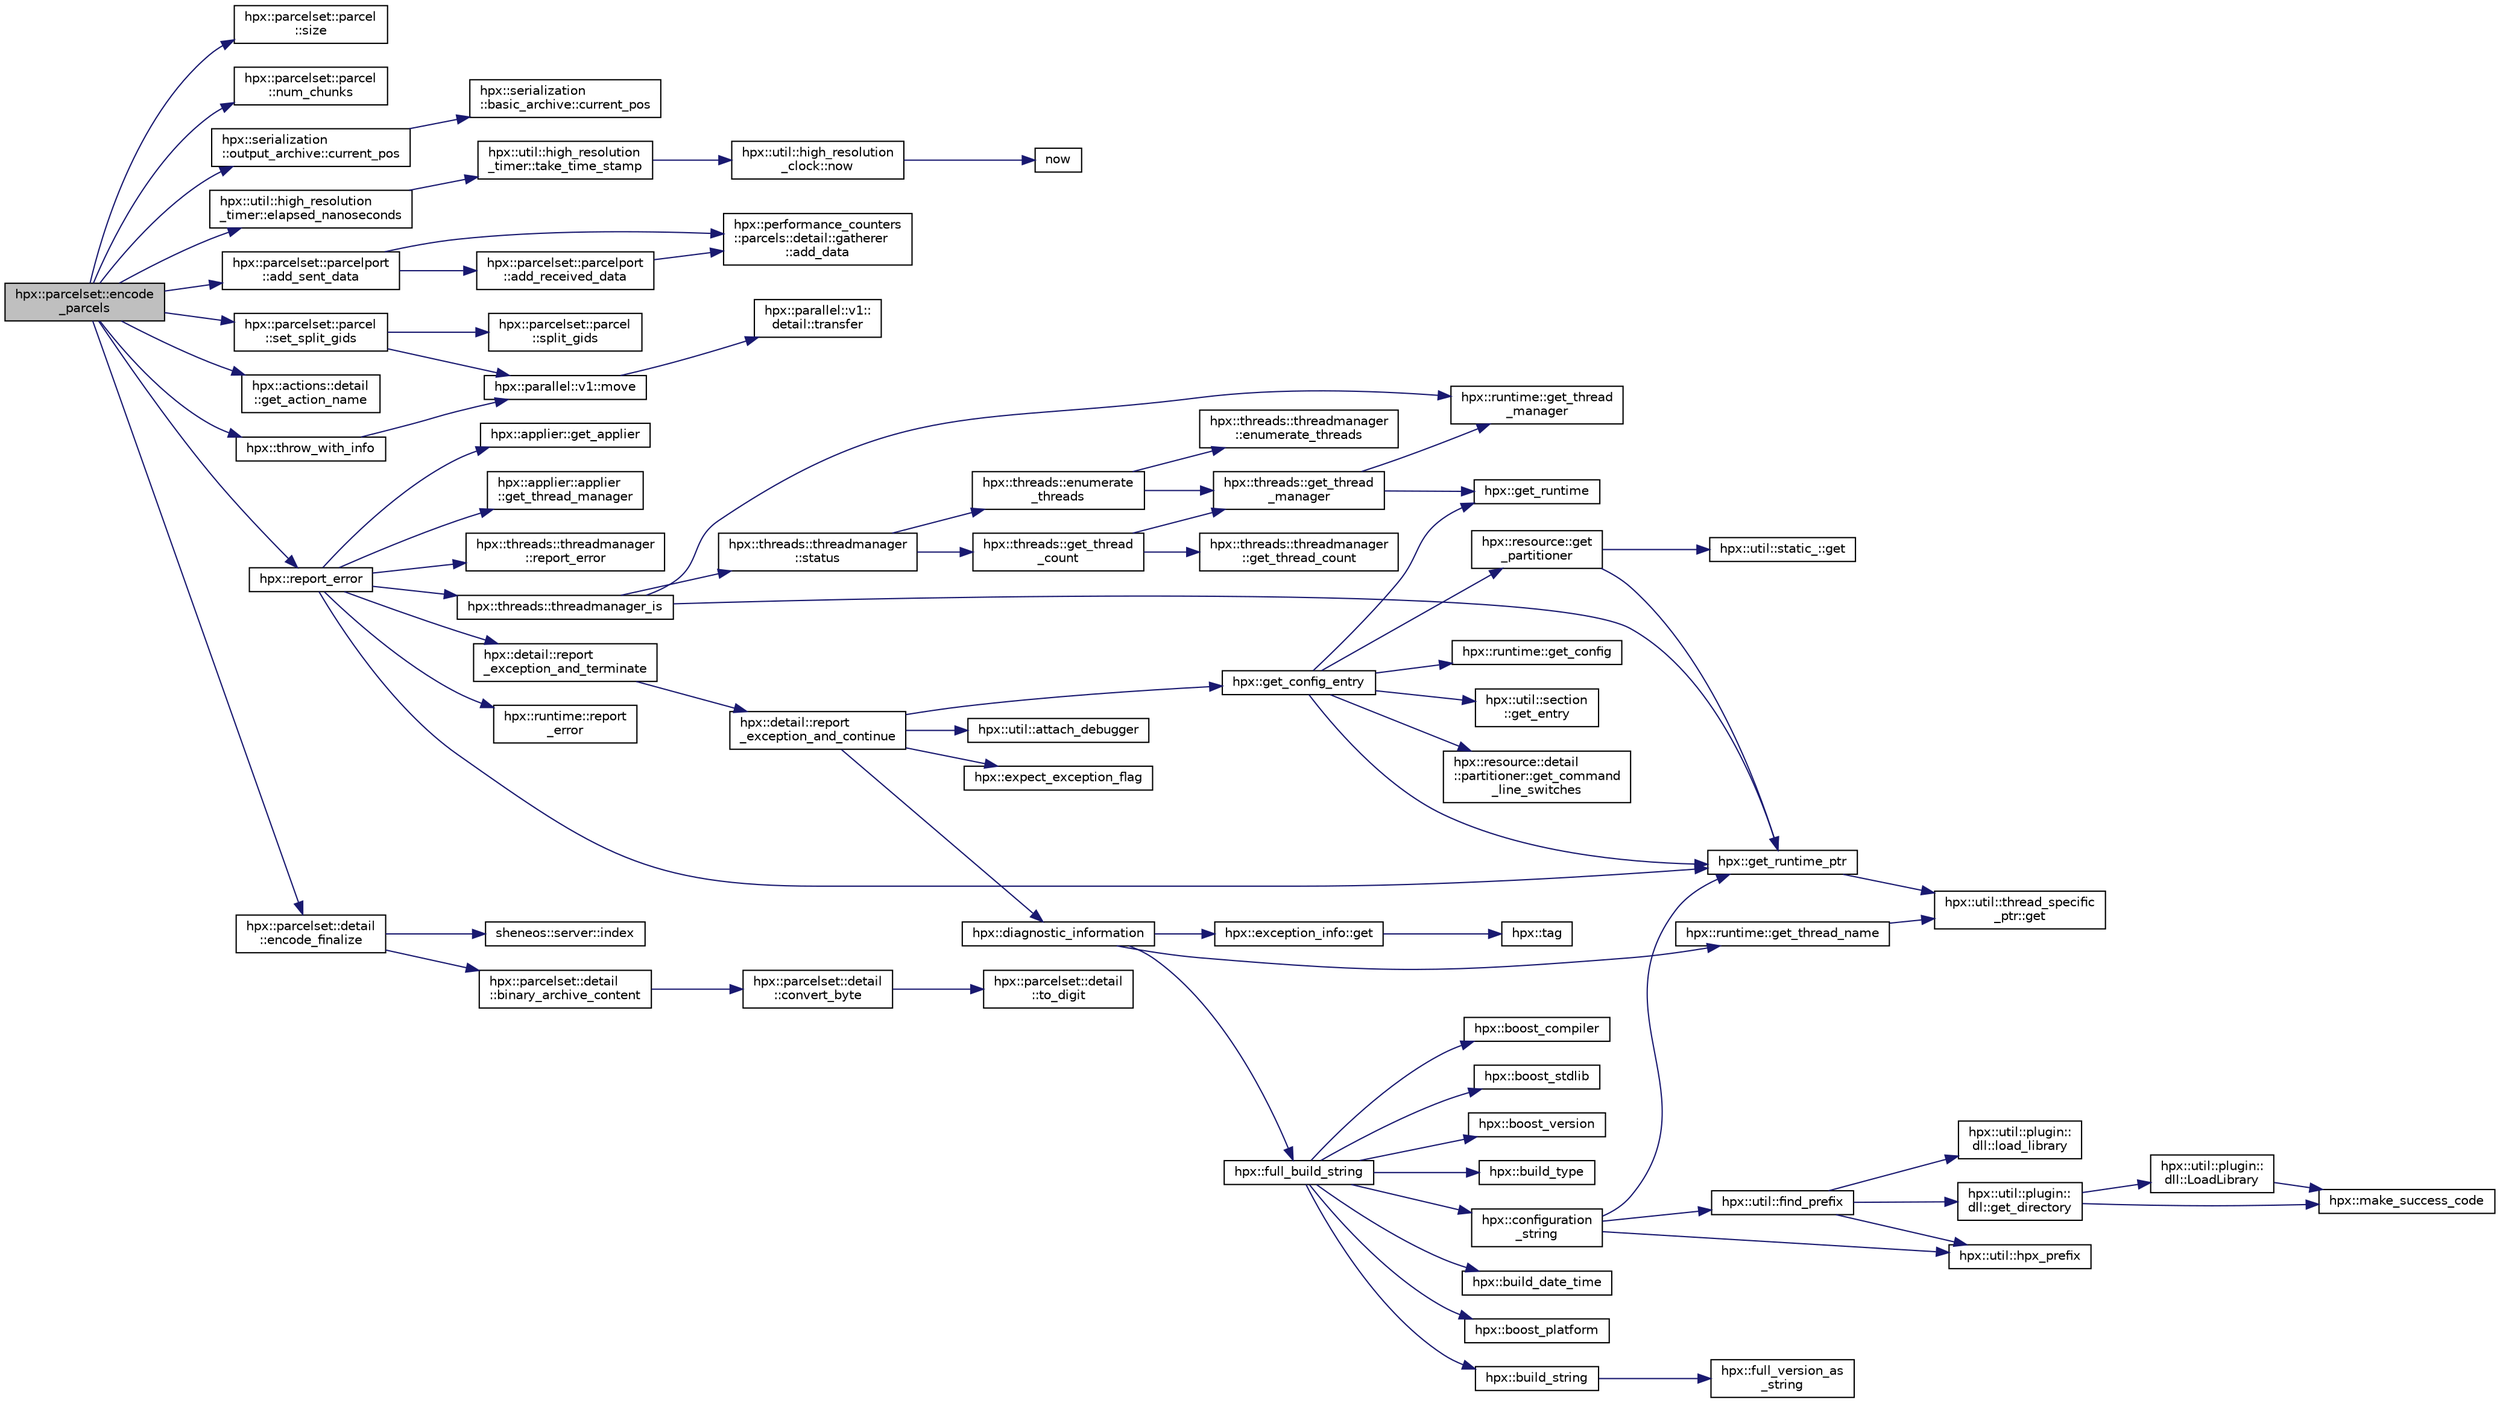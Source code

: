 digraph "hpx::parcelset::encode_parcels"
{
  edge [fontname="Helvetica",fontsize="10",labelfontname="Helvetica",labelfontsize="10"];
  node [fontname="Helvetica",fontsize="10",shape=record];
  rankdir="LR";
  Node766 [label="hpx::parcelset::encode\l_parcels",height=0.2,width=0.4,color="black", fillcolor="grey75", style="filled", fontcolor="black"];
  Node766 -> Node767 [color="midnightblue",fontsize="10",style="solid",fontname="Helvetica"];
  Node767 [label="hpx::parcelset::parcel\l::size",height=0.2,width=0.4,color="black", fillcolor="white", style="filled",URL="$d7/d11/classhpx_1_1parcelset_1_1parcel.html#ac4871c2d122ff4af231d98f00035d0fd"];
  Node766 -> Node768 [color="midnightblue",fontsize="10",style="solid",fontname="Helvetica"];
  Node768 [label="hpx::parcelset::parcel\l::num_chunks",height=0.2,width=0.4,color="black", fillcolor="white", style="filled",URL="$d7/d11/classhpx_1_1parcelset_1_1parcel.html#a79b85bc0b5fda67a7f51d191c3b44251"];
  Node766 -> Node769 [color="midnightblue",fontsize="10",style="solid",fontname="Helvetica"];
  Node769 [label="hpx::serialization\l::output_archive::current_pos",height=0.2,width=0.4,color="black", fillcolor="white", style="filled",URL="$d4/d01/structhpx_1_1serialization_1_1output__archive.html#a3ecd7c8e29c5553ca56a85991fc08d41"];
  Node769 -> Node770 [color="midnightblue",fontsize="10",style="solid",fontname="Helvetica"];
  Node770 [label="hpx::serialization\l::basic_archive::current_pos",height=0.2,width=0.4,color="black", fillcolor="white", style="filled",URL="$dc/d15/structhpx_1_1serialization_1_1basic__archive.html#a772b16c2864be63d640392a5a3def156"];
  Node766 -> Node771 [color="midnightblue",fontsize="10",style="solid",fontname="Helvetica"];
  Node771 [label="hpx::util::high_resolution\l_timer::elapsed_nanoseconds",height=0.2,width=0.4,color="black", fillcolor="white", style="filled",URL="$d6/d0f/classhpx_1_1util_1_1high__resolution__timer.html#ace92217d04bfb8f44f2acf7ab6156033"];
  Node771 -> Node772 [color="midnightblue",fontsize="10",style="solid",fontname="Helvetica"];
  Node772 [label="hpx::util::high_resolution\l_timer::take_time_stamp",height=0.2,width=0.4,color="black", fillcolor="white", style="filled",URL="$d6/d0f/classhpx_1_1util_1_1high__resolution__timer.html#abdc7f9511dd3bfe1c5da2c38fe295851"];
  Node772 -> Node773 [color="midnightblue",fontsize="10",style="solid",fontname="Helvetica"];
  Node773 [label="hpx::util::high_resolution\l_clock::now",height=0.2,width=0.4,color="black", fillcolor="white", style="filled",URL="$dd/d16/structhpx_1_1util_1_1high__resolution__clock.html#aaf1ff59c3ef8d3b70696fadb0a55842c"];
  Node773 -> Node774 [color="midnightblue",fontsize="10",style="solid",fontname="Helvetica"];
  Node774 [label="now",height=0.2,width=0.4,color="black", fillcolor="white", style="filled",URL="$de/db3/1d__stencil__1__omp_8cpp.html#a89e9667753dccfac455bd37a7a3a7b16"];
  Node766 -> Node775 [color="midnightblue",fontsize="10",style="solid",fontname="Helvetica"];
  Node775 [label="hpx::parcelset::parcel\l::set_split_gids",height=0.2,width=0.4,color="black", fillcolor="white", style="filled",URL="$d7/d11/classhpx_1_1parcelset_1_1parcel.html#aec841e7d0c8ed0a71b54c07971f3a3f0"];
  Node775 -> Node776 [color="midnightblue",fontsize="10",style="solid",fontname="Helvetica"];
  Node776 [label="hpx::parallel::v1::move",height=0.2,width=0.4,color="black", fillcolor="white", style="filled",URL="$db/db9/namespacehpx_1_1parallel_1_1v1.html#aa7c4ede081ce786c9d1eb1adff495cfc"];
  Node776 -> Node777 [color="midnightblue",fontsize="10",style="solid",fontname="Helvetica"];
  Node777 [label="hpx::parallel::v1::\ldetail::transfer",height=0.2,width=0.4,color="black", fillcolor="white", style="filled",URL="$d2/ddd/namespacehpx_1_1parallel_1_1v1_1_1detail.html#ab1b56a05e1885ca7cc7ffa1804dd2f3c"];
  Node775 -> Node778 [color="midnightblue",fontsize="10",style="solid",fontname="Helvetica"];
  Node778 [label="hpx::parcelset::parcel\l::split_gids",height=0.2,width=0.4,color="black", fillcolor="white", style="filled",URL="$d7/d11/classhpx_1_1parcelset_1_1parcel.html#a44b153d3a988d05a428ba1fa9b9e7e5f"];
  Node766 -> Node779 [color="midnightblue",fontsize="10",style="solid",fontname="Helvetica"];
  Node779 [label="hpx::parcelset::parcelport\l::add_sent_data",height=0.2,width=0.4,color="black", fillcolor="white", style="filled",URL="$d9/d67/classhpx_1_1parcelset_1_1parcelport.html#a01b51f950b3e8a7f097a258e27671196"];
  Node779 -> Node780 [color="midnightblue",fontsize="10",style="solid",fontname="Helvetica"];
  Node780 [label="hpx::performance_counters\l::parcels::detail::gatherer\l::add_data",height=0.2,width=0.4,color="black", fillcolor="white", style="filled",URL="$de/db4/classhpx_1_1performance__counters_1_1parcels_1_1detail_1_1gatherer.html#a1df2c14406fbb3947522cac39dee374b"];
  Node779 -> Node781 [color="midnightblue",fontsize="10",style="solid",fontname="Helvetica"];
  Node781 [label="hpx::parcelset::parcelport\l::add_received_data",height=0.2,width=0.4,color="black", fillcolor="white", style="filled",URL="$d9/d67/classhpx_1_1parcelset_1_1parcelport.html#a107c14d37d40c8b5aa8a5739139fae92",tooltip="Update performance counter data. "];
  Node781 -> Node780 [color="midnightblue",fontsize="10",style="solid",fontname="Helvetica"];
  Node766 -> Node782 [color="midnightblue",fontsize="10",style="solid",fontname="Helvetica"];
  Node782 [label="hpx::actions::detail\l::get_action_name",height=0.2,width=0.4,color="black", fillcolor="white", style="filled",URL="$df/d7f/namespacehpx_1_1actions_1_1detail.html#aa6b8a4888efa08d20516689fa067e5ac"];
  Node766 -> Node783 [color="midnightblue",fontsize="10",style="solid",fontname="Helvetica"];
  Node783 [label="hpx::report_error",height=0.2,width=0.4,color="black", fillcolor="white", style="filled",URL="$d8/d83/namespacehpx.html#ad3a47f9cb15f1800be181e4f249a0ede",tooltip="The function report_error reports the given exception to the console. "];
  Node783 -> Node784 [color="midnightblue",fontsize="10",style="solid",fontname="Helvetica"];
  Node784 [label="hpx::threads::threadmanager_is",height=0.2,width=0.4,color="black", fillcolor="white", style="filled",URL="$d7/d28/namespacehpx_1_1threads.html#a79ebd37a6bd090d20a14cc85df4b6f73"];
  Node784 -> Node785 [color="midnightblue",fontsize="10",style="solid",fontname="Helvetica"];
  Node785 [label="hpx::get_runtime_ptr",height=0.2,width=0.4,color="black", fillcolor="white", style="filled",URL="$d8/d83/namespacehpx.html#af29daf2bb3e01b4d6495a1742b6cce64"];
  Node785 -> Node786 [color="midnightblue",fontsize="10",style="solid",fontname="Helvetica"];
  Node786 [label="hpx::util::thread_specific\l_ptr::get",height=0.2,width=0.4,color="black", fillcolor="white", style="filled",URL="$d4/d4c/structhpx_1_1util_1_1thread__specific__ptr.html#a3b27d8520710478aa41d1f74206bdba9"];
  Node784 -> Node787 [color="midnightblue",fontsize="10",style="solid",fontname="Helvetica"];
  Node787 [label="hpx::runtime::get_thread\l_manager",height=0.2,width=0.4,color="black", fillcolor="white", style="filled",URL="$d0/d7b/classhpx_1_1runtime.html#a865b12d57fcd44a8d3dda3e35414f563"];
  Node784 -> Node788 [color="midnightblue",fontsize="10",style="solid",fontname="Helvetica"];
  Node788 [label="hpx::threads::threadmanager\l::status",height=0.2,width=0.4,color="black", fillcolor="white", style="filled",URL="$d5/daa/classhpx_1_1threads_1_1threadmanager.html#ad356526186c9d3ebfd1677bea135141c",tooltip="Return whether the thread manager is still running This returns the \"minimal state\", i.e. the state of the least advanced thread pool. "];
  Node788 -> Node789 [color="midnightblue",fontsize="10",style="solid",fontname="Helvetica"];
  Node789 [label="hpx::threads::get_thread\l_count",height=0.2,width=0.4,color="black", fillcolor="white", style="filled",URL="$d7/d28/namespacehpx_1_1threads.html#ae2b675b9517381442c7201c041033680"];
  Node789 -> Node790 [color="midnightblue",fontsize="10",style="solid",fontname="Helvetica"];
  Node790 [label="hpx::threads::get_thread\l_manager",height=0.2,width=0.4,color="black", fillcolor="white", style="filled",URL="$d7/d28/namespacehpx_1_1threads.html#a076973c3a53beadde7d967e22c4f6cce"];
  Node790 -> Node791 [color="midnightblue",fontsize="10",style="solid",fontname="Helvetica"];
  Node791 [label="hpx::get_runtime",height=0.2,width=0.4,color="black", fillcolor="white", style="filled",URL="$d8/d83/namespacehpx.html#aef902cc6c7dd3b9fbadf34d1e850a070"];
  Node790 -> Node787 [color="midnightblue",fontsize="10",style="solid",fontname="Helvetica"];
  Node789 -> Node792 [color="midnightblue",fontsize="10",style="solid",fontname="Helvetica"];
  Node792 [label="hpx::threads::threadmanager\l::get_thread_count",height=0.2,width=0.4,color="black", fillcolor="white", style="filled",URL="$d5/daa/classhpx_1_1threads_1_1threadmanager.html#a99c0004e6ed0e91a033720b7f52ab5b8",tooltip="return the number of HPX-threads with the given state "];
  Node788 -> Node793 [color="midnightblue",fontsize="10",style="solid",fontname="Helvetica"];
  Node793 [label="hpx::threads::enumerate\l_threads",height=0.2,width=0.4,color="black", fillcolor="white", style="filled",URL="$d7/d28/namespacehpx_1_1threads.html#a5dd2cea272f81a19d4f61470851a29cf"];
  Node793 -> Node790 [color="midnightblue",fontsize="10",style="solid",fontname="Helvetica"];
  Node793 -> Node794 [color="midnightblue",fontsize="10",style="solid",fontname="Helvetica"];
  Node794 [label="hpx::threads::threadmanager\l::enumerate_threads",height=0.2,width=0.4,color="black", fillcolor="white", style="filled",URL="$d5/daa/classhpx_1_1threads_1_1threadmanager.html#a8cdd7f11e2411b7943e10fb628aab40a"];
  Node783 -> Node785 [color="midnightblue",fontsize="10",style="solid",fontname="Helvetica"];
  Node783 -> Node795 [color="midnightblue",fontsize="10",style="solid",fontname="Helvetica"];
  Node795 [label="hpx::runtime::report\l_error",height=0.2,width=0.4,color="black", fillcolor="white", style="filled",URL="$d0/d7b/classhpx_1_1runtime.html#a4145758864f4163a0dae50f0943a299a"];
  Node783 -> Node796 [color="midnightblue",fontsize="10",style="solid",fontname="Helvetica"];
  Node796 [label="hpx::detail::report\l_exception_and_terminate",height=0.2,width=0.4,color="black", fillcolor="white", style="filled",URL="$d5/dbe/namespacehpx_1_1detail.html#a9a5760040a99bb3999e3b3ab7568c2bd"];
  Node796 -> Node797 [color="midnightblue",fontsize="10",style="solid",fontname="Helvetica"];
  Node797 [label="hpx::detail::report\l_exception_and_continue",height=0.2,width=0.4,color="black", fillcolor="white", style="filled",URL="$d5/dbe/namespacehpx_1_1detail.html#ab7d43ed0cea021534098b96531ccccd4"];
  Node797 -> Node798 [color="midnightblue",fontsize="10",style="solid",fontname="Helvetica"];
  Node798 [label="hpx::expect_exception_flag",height=0.2,width=0.4,color="black", fillcolor="white", style="filled",URL="$d8/d83/namespacehpx.html#ab67c753a0a830fd90332e88a18377f90"];
  Node797 -> Node799 [color="midnightblue",fontsize="10",style="solid",fontname="Helvetica"];
  Node799 [label="hpx::get_config_entry",height=0.2,width=0.4,color="black", fillcolor="white", style="filled",URL="$d8/d83/namespacehpx.html#a097240e6744bc8905f708932da401835",tooltip="Retrieve the string value of a configuration entry given by key. "];
  Node799 -> Node785 [color="midnightblue",fontsize="10",style="solid",fontname="Helvetica"];
  Node799 -> Node791 [color="midnightblue",fontsize="10",style="solid",fontname="Helvetica"];
  Node799 -> Node800 [color="midnightblue",fontsize="10",style="solid",fontname="Helvetica"];
  Node800 [label="hpx::runtime::get_config",height=0.2,width=0.4,color="black", fillcolor="white", style="filled",URL="$d0/d7b/classhpx_1_1runtime.html#a0bfe0241e54b1fe1dd4ec181d944de43",tooltip="access configuration information "];
  Node799 -> Node801 [color="midnightblue",fontsize="10",style="solid",fontname="Helvetica"];
  Node801 [label="hpx::util::section\l::get_entry",height=0.2,width=0.4,color="black", fillcolor="white", style="filled",URL="$dd/de4/classhpx_1_1util_1_1section.html#a02ac2ca2a4490347405dec03df46af88"];
  Node799 -> Node802 [color="midnightblue",fontsize="10",style="solid",fontname="Helvetica"];
  Node802 [label="hpx::resource::get\l_partitioner",height=0.2,width=0.4,color="black", fillcolor="white", style="filled",URL="$dd/da5/namespacehpx_1_1resource.html#af91354c369d9a22a00581d6b6da7d0ee"];
  Node802 -> Node803 [color="midnightblue",fontsize="10",style="solid",fontname="Helvetica"];
  Node803 [label="hpx::util::static_::get",height=0.2,width=0.4,color="black", fillcolor="white", style="filled",URL="$d3/dbb/structhpx_1_1util_1_1static__.html#a2967c633948a3bf17a3b5405ef5a8318"];
  Node802 -> Node785 [color="midnightblue",fontsize="10",style="solid",fontname="Helvetica"];
  Node799 -> Node804 [color="midnightblue",fontsize="10",style="solid",fontname="Helvetica"];
  Node804 [label="hpx::resource::detail\l::partitioner::get_command\l_line_switches",height=0.2,width=0.4,color="black", fillcolor="white", style="filled",URL="$d0/dab/classhpx_1_1resource_1_1detail_1_1partitioner.html#a16fe01dd59b2c89bd556788b5713522e"];
  Node797 -> Node805 [color="midnightblue",fontsize="10",style="solid",fontname="Helvetica"];
  Node805 [label="hpx::util::attach_debugger",height=0.2,width=0.4,color="black", fillcolor="white", style="filled",URL="$df/dad/namespacehpx_1_1util.html#a4d53a5f5c04d022a87d71b19af5d14f3"];
  Node797 -> Node806 [color="midnightblue",fontsize="10",style="solid",fontname="Helvetica"];
  Node806 [label="hpx::diagnostic_information",height=0.2,width=0.4,color="black", fillcolor="white", style="filled",URL="$d8/d83/namespacehpx.html#af59d165ab289edc23121bae716d73b81",tooltip="Extract the diagnostic information embedded in the given exception and return a string holding a form..."];
  Node806 -> Node807 [color="midnightblue",fontsize="10",style="solid",fontname="Helvetica"];
  Node807 [label="hpx::exception_info::get",height=0.2,width=0.4,color="black", fillcolor="white", style="filled",URL="$d9/dd9/classhpx_1_1exception__info.html#a5185a3dd356feafdff056cc4004d15b4"];
  Node807 -> Node808 [color="midnightblue",fontsize="10",style="solid",fontname="Helvetica"];
  Node808 [label="hpx::tag",height=0.2,width=0.4,color="black", fillcolor="white", style="filled",URL="$d8/d83/namespacehpx.html#ab8a2c6d15512607b77dc35c2cbffbd24"];
  Node806 -> Node809 [color="midnightblue",fontsize="10",style="solid",fontname="Helvetica"];
  Node809 [label="hpx::runtime::get_thread_name",height=0.2,width=0.4,color="black", fillcolor="white", style="filled",URL="$d0/d7b/classhpx_1_1runtime.html#adeb6fca03ce5ab9019872891481aa31f",tooltip="Return the name of the calling thread. "];
  Node809 -> Node786 [color="midnightblue",fontsize="10",style="solid",fontname="Helvetica"];
  Node806 -> Node810 [color="midnightblue",fontsize="10",style="solid",fontname="Helvetica"];
  Node810 [label="hpx::full_build_string",height=0.2,width=0.4,color="black", fillcolor="white", style="filled",URL="$d8/d83/namespacehpx.html#a6356ac723faa377908f86f070bd8af50"];
  Node810 -> Node811 [color="midnightblue",fontsize="10",style="solid",fontname="Helvetica"];
  Node811 [label="hpx::configuration\l_string",height=0.2,width=0.4,color="black", fillcolor="white", style="filled",URL="$d8/d83/namespacehpx.html#a314bf4bb346f74f65dbeda6dd5c5c82f"];
  Node811 -> Node785 [color="midnightblue",fontsize="10",style="solid",fontname="Helvetica"];
  Node811 -> Node812 [color="midnightblue",fontsize="10",style="solid",fontname="Helvetica"];
  Node812 [label="hpx::util::hpx_prefix",height=0.2,width=0.4,color="black", fillcolor="white", style="filled",URL="$df/dad/namespacehpx_1_1util.html#aab21c18980f75f3cc7bd7b755bdbdc6b"];
  Node811 -> Node813 [color="midnightblue",fontsize="10",style="solid",fontname="Helvetica"];
  Node813 [label="hpx::util::find_prefix",height=0.2,width=0.4,color="black", fillcolor="white", style="filled",URL="$df/dad/namespacehpx_1_1util.html#a79cab38371db8f11ae36b86fce3cab5c"];
  Node813 -> Node814 [color="midnightblue",fontsize="10",style="solid",fontname="Helvetica"];
  Node814 [label="hpx::util::plugin::\ldll::load_library",height=0.2,width=0.4,color="black", fillcolor="white", style="filled",URL="$d0/dc3/classhpx_1_1util_1_1plugin_1_1dll.html#a38f20564e139edb102c6700703d2fa4f"];
  Node813 -> Node812 [color="midnightblue",fontsize="10",style="solid",fontname="Helvetica"];
  Node813 -> Node815 [color="midnightblue",fontsize="10",style="solid",fontname="Helvetica"];
  Node815 [label="hpx::util::plugin::\ldll::get_directory",height=0.2,width=0.4,color="black", fillcolor="white", style="filled",URL="$d0/dc3/classhpx_1_1util_1_1plugin_1_1dll.html#a4008f67f9ed808f4edd267ba01e3bbd5"];
  Node815 -> Node816 [color="midnightblue",fontsize="10",style="solid",fontname="Helvetica"];
  Node816 [label="hpx::util::plugin::\ldll::LoadLibrary",height=0.2,width=0.4,color="black", fillcolor="white", style="filled",URL="$d0/dc3/classhpx_1_1util_1_1plugin_1_1dll.html#a7f2cf014cade358a70fa428a998c3cd1"];
  Node816 -> Node817 [color="midnightblue",fontsize="10",style="solid",fontname="Helvetica"];
  Node817 [label="hpx::make_success_code",height=0.2,width=0.4,color="black", fillcolor="white", style="filled",URL="$d8/d83/namespacehpx.html#a0e8512a8f49e2a6c8185061181419d8f",tooltip="Returns error_code(hpx::success, \"success\", mode). "];
  Node815 -> Node817 [color="midnightblue",fontsize="10",style="solid",fontname="Helvetica"];
  Node810 -> Node818 [color="midnightblue",fontsize="10",style="solid",fontname="Helvetica"];
  Node818 [label="hpx::build_string",height=0.2,width=0.4,color="black", fillcolor="white", style="filled",URL="$d8/d83/namespacehpx.html#adc82209c87d55433ff5604a6fb19ca66"];
  Node818 -> Node819 [color="midnightblue",fontsize="10",style="solid",fontname="Helvetica"];
  Node819 [label="hpx::full_version_as\l_string",height=0.2,width=0.4,color="black", fillcolor="white", style="filled",URL="$d8/d83/namespacehpx.html#a0f891c85c7320001d235de4e5aba5fc3"];
  Node810 -> Node820 [color="midnightblue",fontsize="10",style="solid",fontname="Helvetica"];
  Node820 [label="hpx::boost_version",height=0.2,width=0.4,color="black", fillcolor="white", style="filled",URL="$d8/d83/namespacehpx.html#ab474bf184fe10b2f332fc14bd65c3dae"];
  Node810 -> Node821 [color="midnightblue",fontsize="10",style="solid",fontname="Helvetica"];
  Node821 [label="hpx::build_type",height=0.2,width=0.4,color="black", fillcolor="white", style="filled",URL="$d8/d83/namespacehpx.html#af7c29c62225ed585c36fbc9be38fffc0"];
  Node810 -> Node822 [color="midnightblue",fontsize="10",style="solid",fontname="Helvetica"];
  Node822 [label="hpx::build_date_time",height=0.2,width=0.4,color="black", fillcolor="white", style="filled",URL="$d8/d83/namespacehpx.html#abd3055ab7d4d58175fd6ac1512cdceec"];
  Node810 -> Node823 [color="midnightblue",fontsize="10",style="solid",fontname="Helvetica"];
  Node823 [label="hpx::boost_platform",height=0.2,width=0.4,color="black", fillcolor="white", style="filled",URL="$d8/d83/namespacehpx.html#aa1a48fe103a0bee246d73f3154523a41"];
  Node810 -> Node824 [color="midnightblue",fontsize="10",style="solid",fontname="Helvetica"];
  Node824 [label="hpx::boost_compiler",height=0.2,width=0.4,color="black", fillcolor="white", style="filled",URL="$d8/d83/namespacehpx.html#a110962f40d87fc05942376350a09ce84"];
  Node810 -> Node825 [color="midnightblue",fontsize="10",style="solid",fontname="Helvetica"];
  Node825 [label="hpx::boost_stdlib",height=0.2,width=0.4,color="black", fillcolor="white", style="filled",URL="$d8/d83/namespacehpx.html#ad9c2b7309f491f001945f8633b99a538"];
  Node783 -> Node826 [color="midnightblue",fontsize="10",style="solid",fontname="Helvetica"];
  Node826 [label="hpx::applier::get_applier",height=0.2,width=0.4,color="black", fillcolor="white", style="filled",URL="$d8/dcb/namespacehpx_1_1applier.html#aba1147ab54a476403b37f20a39b1e239"];
  Node783 -> Node827 [color="midnightblue",fontsize="10",style="solid",fontname="Helvetica"];
  Node827 [label="hpx::applier::applier\l::get_thread_manager",height=0.2,width=0.4,color="black", fillcolor="white", style="filled",URL="$da/dcb/classhpx_1_1applier_1_1applier.html#acc36d583973701e573be39da97bba866",tooltip="Access the thread-manager instance associated with this applier. "];
  Node783 -> Node828 [color="midnightblue",fontsize="10",style="solid",fontname="Helvetica"];
  Node828 [label="hpx::threads::threadmanager\l::report_error",height=0.2,width=0.4,color="black", fillcolor="white", style="filled",URL="$d5/daa/classhpx_1_1threads_1_1threadmanager.html#a5a58356c968bebc3aafc1276b5ca8ff2",tooltip="API functions forwarding to notification policy. "];
  Node766 -> Node829 [color="midnightblue",fontsize="10",style="solid",fontname="Helvetica"];
  Node829 [label="hpx::throw_with_info",height=0.2,width=0.4,color="black", fillcolor="white", style="filled",URL="$d8/d83/namespacehpx.html#a5b4114afa3b2621be9c2581392931950"];
  Node829 -> Node776 [color="midnightblue",fontsize="10",style="solid",fontname="Helvetica"];
  Node766 -> Node830 [color="midnightblue",fontsize="10",style="solid",fontname="Helvetica"];
  Node830 [label="hpx::parcelset::detail\l::encode_finalize",height=0.2,width=0.4,color="black", fillcolor="white", style="filled",URL="$dc/d4e/namespacehpx_1_1parcelset_1_1detail.html#a1a3fe6288e251ee3029e87a577e855b1"];
  Node830 -> Node831 [color="midnightblue",fontsize="10",style="solid",fontname="Helvetica"];
  Node831 [label="hpx::parcelset::detail\l::binary_archive_content",height=0.2,width=0.4,color="black", fillcolor="white", style="filled",URL="$dc/d4e/namespacehpx_1_1parcelset_1_1detail.html#a88d2cf5814011a7e817351012a110302"];
  Node831 -> Node832 [color="midnightblue",fontsize="10",style="solid",fontname="Helvetica"];
  Node832 [label="hpx::parcelset::detail\l::convert_byte",height=0.2,width=0.4,color="black", fillcolor="white", style="filled",URL="$dc/d4e/namespacehpx_1_1parcelset_1_1detail.html#ada10185a6782ae3473dde5e0b9273ec1"];
  Node832 -> Node833 [color="midnightblue",fontsize="10",style="solid",fontname="Helvetica"];
  Node833 [label="hpx::parcelset::detail\l::to_digit",height=0.2,width=0.4,color="black", fillcolor="white", style="filled",URL="$dc/d4e/namespacehpx_1_1parcelset_1_1detail.html#aab587664c5420e7510a2d4b8d9258792"];
  Node830 -> Node834 [color="midnightblue",fontsize="10",style="solid",fontname="Helvetica"];
  Node834 [label="sheneos::server::index",height=0.2,width=0.4,color="black", fillcolor="white", style="filled",URL="$d8/d34/namespacesheneos_1_1server.html#a12e039b67b752981e161139539306f00"];
}
